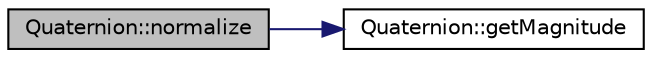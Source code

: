 digraph "Quaternion::normalize"
{
  edge [fontname="Helvetica",fontsize="10",labelfontname="Helvetica",labelfontsize="10"];
  node [fontname="Helvetica",fontsize="10",shape=record];
  rankdir="LR";
  Node36 [label="Quaternion::normalize",height=0.2,width=0.4,color="black", fillcolor="grey75", style="filled", fontcolor="black"];
  Node36 -> Node37 [color="midnightblue",fontsize="10",style="solid",fontname="Helvetica"];
  Node37 [label="Quaternion::getMagnitude",height=0.2,width=0.4,color="black", fillcolor="white", style="filled",URL="$class_quaternion.html#a6d0f82bd29fcbe29f784e848ec2eb8f1"];
}
